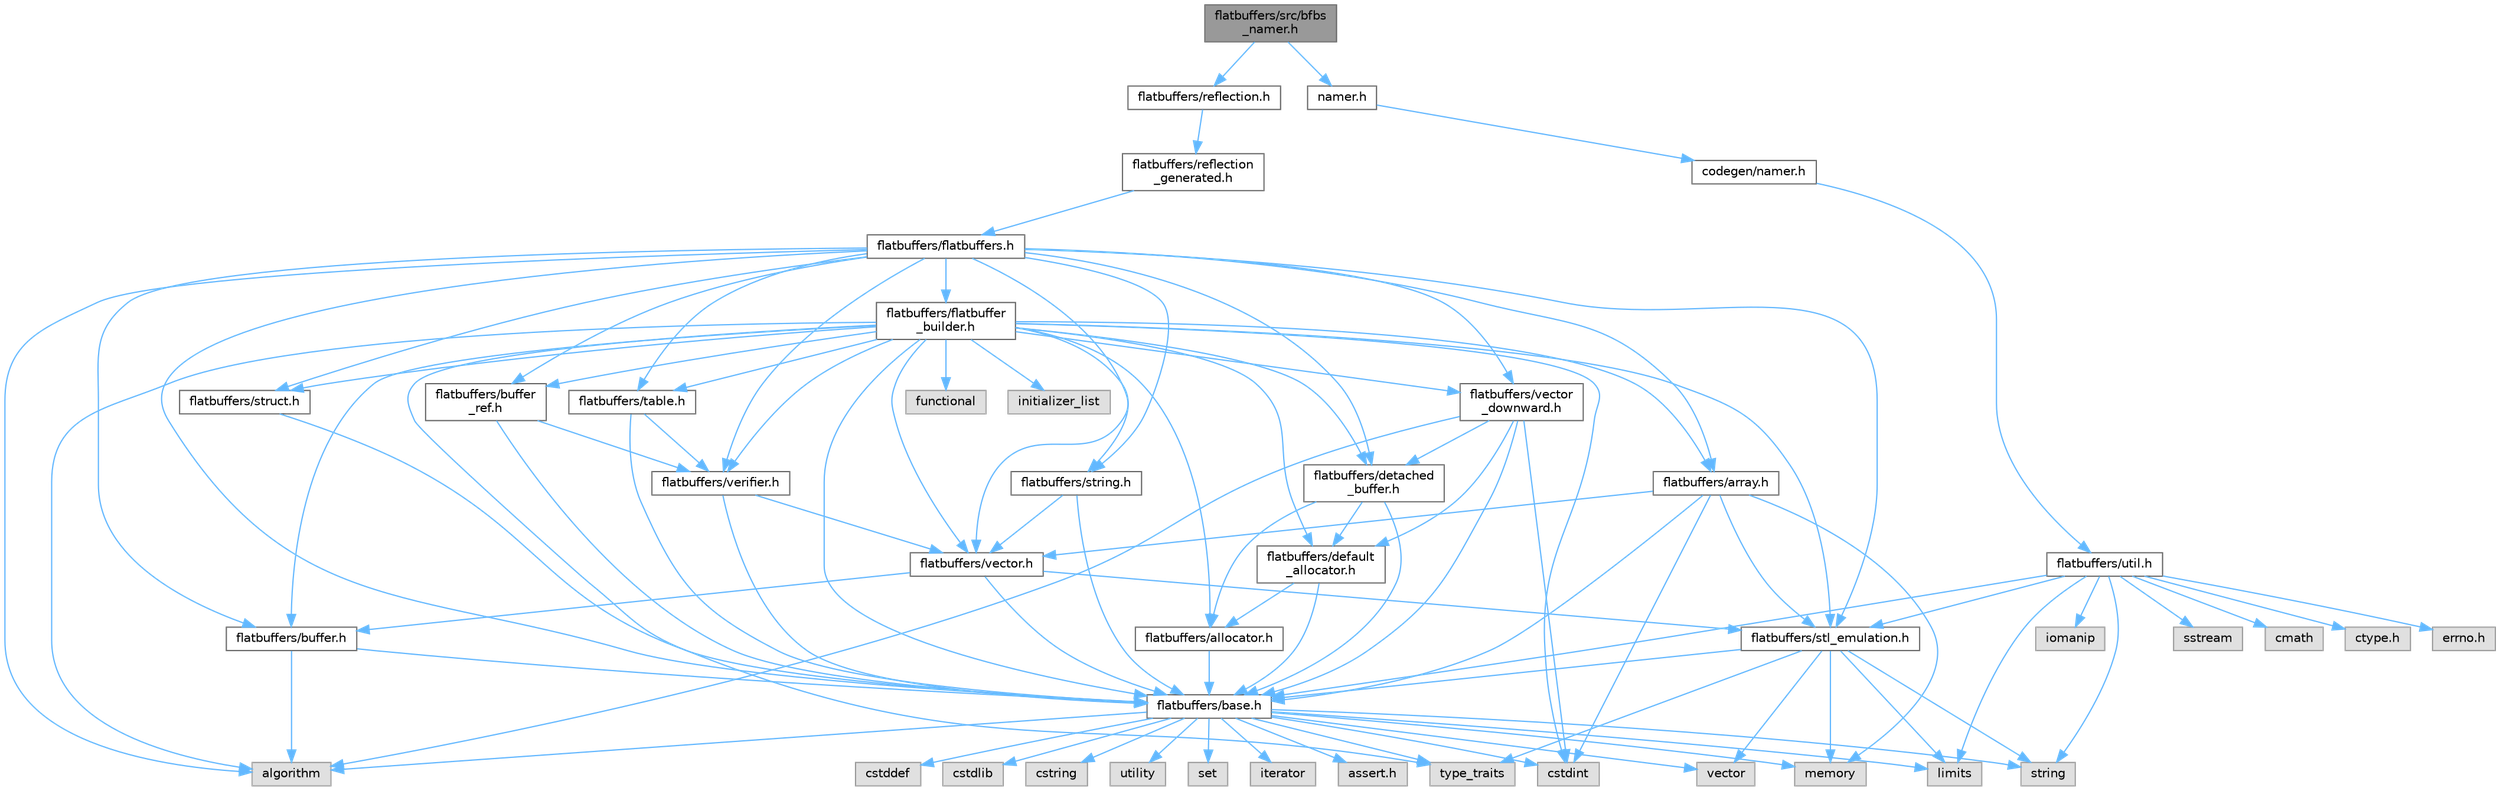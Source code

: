 digraph "flatbuffers/src/bfbs_namer.h"
{
 // LATEX_PDF_SIZE
  bgcolor="transparent";
  edge [fontname=Helvetica,fontsize=10,labelfontname=Helvetica,labelfontsize=10];
  node [fontname=Helvetica,fontsize=10,shape=box,height=0.2,width=0.4];
  Node1 [id="Node000001",label="flatbuffers/src/bfbs\l_namer.h",height=0.2,width=0.4,color="gray40", fillcolor="grey60", style="filled", fontcolor="black",tooltip=" "];
  Node1 -> Node2 [id="edge1_Node000001_Node000002",color="steelblue1",style="solid",tooltip=" "];
  Node2 [id="Node000002",label="flatbuffers/reflection.h",height=0.2,width=0.4,color="grey40", fillcolor="white", style="filled",URL="$reflection_8h.html",tooltip=" "];
  Node2 -> Node3 [id="edge2_Node000002_Node000003",color="steelblue1",style="solid",tooltip=" "];
  Node3 [id="Node000003",label="flatbuffers/reflection\l_generated.h",height=0.2,width=0.4,color="grey40", fillcolor="white", style="filled",URL="$reflection__generated_8h.html",tooltip=" "];
  Node3 -> Node4 [id="edge3_Node000003_Node000004",color="steelblue1",style="solid",tooltip=" "];
  Node4 [id="Node000004",label="flatbuffers/flatbuffers.h",height=0.2,width=0.4,color="grey40", fillcolor="white", style="filled",URL="$flatbuffers_8h.html",tooltip=" "];
  Node4 -> Node5 [id="edge4_Node000004_Node000005",color="steelblue1",style="solid",tooltip=" "];
  Node5 [id="Node000005",label="algorithm",height=0.2,width=0.4,color="grey60", fillcolor="#E0E0E0", style="filled",tooltip=" "];
  Node4 -> Node6 [id="edge5_Node000004_Node000006",color="steelblue1",style="solid",tooltip=" "];
  Node6 [id="Node000006",label="flatbuffers/array.h",height=0.2,width=0.4,color="grey40", fillcolor="white", style="filled",URL="$array_8h.html",tooltip=" "];
  Node6 -> Node7 [id="edge6_Node000006_Node000007",color="steelblue1",style="solid",tooltip=" "];
  Node7 [id="Node000007",label="cstdint",height=0.2,width=0.4,color="grey60", fillcolor="#E0E0E0", style="filled",tooltip=" "];
  Node6 -> Node8 [id="edge7_Node000006_Node000008",color="steelblue1",style="solid",tooltip=" "];
  Node8 [id="Node000008",label="memory",height=0.2,width=0.4,color="grey60", fillcolor="#E0E0E0", style="filled",tooltip=" "];
  Node6 -> Node9 [id="edge8_Node000006_Node000009",color="steelblue1",style="solid",tooltip=" "];
  Node9 [id="Node000009",label="flatbuffers/base.h",height=0.2,width=0.4,color="grey40", fillcolor="white", style="filled",URL="$base_8h.html",tooltip=" "];
  Node9 -> Node10 [id="edge9_Node000009_Node000010",color="steelblue1",style="solid",tooltip=" "];
  Node10 [id="Node000010",label="assert.h",height=0.2,width=0.4,color="grey60", fillcolor="#E0E0E0", style="filled",tooltip=" "];
  Node9 -> Node7 [id="edge10_Node000009_Node000007",color="steelblue1",style="solid",tooltip=" "];
  Node9 -> Node11 [id="edge11_Node000009_Node000011",color="steelblue1",style="solid",tooltip=" "];
  Node11 [id="Node000011",label="cstddef",height=0.2,width=0.4,color="grey60", fillcolor="#E0E0E0", style="filled",tooltip=" "];
  Node9 -> Node12 [id="edge12_Node000009_Node000012",color="steelblue1",style="solid",tooltip=" "];
  Node12 [id="Node000012",label="cstdlib",height=0.2,width=0.4,color="grey60", fillcolor="#E0E0E0", style="filled",tooltip=" "];
  Node9 -> Node13 [id="edge13_Node000009_Node000013",color="steelblue1",style="solid",tooltip=" "];
  Node13 [id="Node000013",label="cstring",height=0.2,width=0.4,color="grey60", fillcolor="#E0E0E0", style="filled",tooltip=" "];
  Node9 -> Node14 [id="edge14_Node000009_Node000014",color="steelblue1",style="solid",tooltip=" "];
  Node14 [id="Node000014",label="utility",height=0.2,width=0.4,color="grey60", fillcolor="#E0E0E0", style="filled",tooltip=" "];
  Node9 -> Node15 [id="edge15_Node000009_Node000015",color="steelblue1",style="solid",tooltip=" "];
  Node15 [id="Node000015",label="string",height=0.2,width=0.4,color="grey60", fillcolor="#E0E0E0", style="filled",tooltip=" "];
  Node9 -> Node16 [id="edge16_Node000009_Node000016",color="steelblue1",style="solid",tooltip=" "];
  Node16 [id="Node000016",label="type_traits",height=0.2,width=0.4,color="grey60", fillcolor="#E0E0E0", style="filled",tooltip=" "];
  Node9 -> Node17 [id="edge17_Node000009_Node000017",color="steelblue1",style="solid",tooltip=" "];
  Node17 [id="Node000017",label="vector",height=0.2,width=0.4,color="grey60", fillcolor="#E0E0E0", style="filled",tooltip=" "];
  Node9 -> Node18 [id="edge18_Node000009_Node000018",color="steelblue1",style="solid",tooltip=" "];
  Node18 [id="Node000018",label="set",height=0.2,width=0.4,color="grey60", fillcolor="#E0E0E0", style="filled",tooltip=" "];
  Node9 -> Node5 [id="edge19_Node000009_Node000005",color="steelblue1",style="solid",tooltip=" "];
  Node9 -> Node19 [id="edge20_Node000009_Node000019",color="steelblue1",style="solid",tooltip=" "];
  Node19 [id="Node000019",label="limits",height=0.2,width=0.4,color="grey60", fillcolor="#E0E0E0", style="filled",tooltip=" "];
  Node9 -> Node20 [id="edge21_Node000009_Node000020",color="steelblue1",style="solid",tooltip=" "];
  Node20 [id="Node000020",label="iterator",height=0.2,width=0.4,color="grey60", fillcolor="#E0E0E0", style="filled",tooltip=" "];
  Node9 -> Node8 [id="edge22_Node000009_Node000008",color="steelblue1",style="solid",tooltip=" "];
  Node6 -> Node21 [id="edge23_Node000006_Node000021",color="steelblue1",style="solid",tooltip=" "];
  Node21 [id="Node000021",label="flatbuffers/stl_emulation.h",height=0.2,width=0.4,color="grey40", fillcolor="white", style="filled",URL="$stl__emulation_8h.html",tooltip=" "];
  Node21 -> Node9 [id="edge24_Node000021_Node000009",color="steelblue1",style="solid",tooltip=" "];
  Node21 -> Node15 [id="edge25_Node000021_Node000015",color="steelblue1",style="solid",tooltip=" "];
  Node21 -> Node16 [id="edge26_Node000021_Node000016",color="steelblue1",style="solid",tooltip=" "];
  Node21 -> Node17 [id="edge27_Node000021_Node000017",color="steelblue1",style="solid",tooltip=" "];
  Node21 -> Node8 [id="edge28_Node000021_Node000008",color="steelblue1",style="solid",tooltip=" "];
  Node21 -> Node19 [id="edge29_Node000021_Node000019",color="steelblue1",style="solid",tooltip=" "];
  Node6 -> Node22 [id="edge30_Node000006_Node000022",color="steelblue1",style="solid",tooltip=" "];
  Node22 [id="Node000022",label="flatbuffers/vector.h",height=0.2,width=0.4,color="grey40", fillcolor="white", style="filled",URL="$vector_8h.html",tooltip=" "];
  Node22 -> Node9 [id="edge31_Node000022_Node000009",color="steelblue1",style="solid",tooltip=" "];
  Node22 -> Node23 [id="edge32_Node000022_Node000023",color="steelblue1",style="solid",tooltip=" "];
  Node23 [id="Node000023",label="flatbuffers/buffer.h",height=0.2,width=0.4,color="grey40", fillcolor="white", style="filled",URL="$buffer_8h.html",tooltip=" "];
  Node23 -> Node5 [id="edge33_Node000023_Node000005",color="steelblue1",style="solid",tooltip=" "];
  Node23 -> Node9 [id="edge34_Node000023_Node000009",color="steelblue1",style="solid",tooltip=" "];
  Node22 -> Node21 [id="edge35_Node000022_Node000021",color="steelblue1",style="solid",tooltip=" "];
  Node4 -> Node9 [id="edge36_Node000004_Node000009",color="steelblue1",style="solid",tooltip=" "];
  Node4 -> Node23 [id="edge37_Node000004_Node000023",color="steelblue1",style="solid",tooltip=" "];
  Node4 -> Node24 [id="edge38_Node000004_Node000024",color="steelblue1",style="solid",tooltip=" "];
  Node24 [id="Node000024",label="flatbuffers/buffer\l_ref.h",height=0.2,width=0.4,color="grey40", fillcolor="white", style="filled",URL="$buffer__ref_8h.html",tooltip=" "];
  Node24 -> Node9 [id="edge39_Node000024_Node000009",color="steelblue1",style="solid",tooltip=" "];
  Node24 -> Node25 [id="edge40_Node000024_Node000025",color="steelblue1",style="solid",tooltip=" "];
  Node25 [id="Node000025",label="flatbuffers/verifier.h",height=0.2,width=0.4,color="grey40", fillcolor="white", style="filled",URL="$verifier_8h.html",tooltip=" "];
  Node25 -> Node9 [id="edge41_Node000025_Node000009",color="steelblue1",style="solid",tooltip=" "];
  Node25 -> Node22 [id="edge42_Node000025_Node000022",color="steelblue1",style="solid",tooltip=" "];
  Node4 -> Node26 [id="edge43_Node000004_Node000026",color="steelblue1",style="solid",tooltip=" "];
  Node26 [id="Node000026",label="flatbuffers/detached\l_buffer.h",height=0.2,width=0.4,color="grey40", fillcolor="white", style="filled",URL="$detached__buffer_8h.html",tooltip=" "];
  Node26 -> Node27 [id="edge44_Node000026_Node000027",color="steelblue1",style="solid",tooltip=" "];
  Node27 [id="Node000027",label="flatbuffers/allocator.h",height=0.2,width=0.4,color="grey40", fillcolor="white", style="filled",URL="$allocator_8h.html",tooltip=" "];
  Node27 -> Node9 [id="edge45_Node000027_Node000009",color="steelblue1",style="solid",tooltip=" "];
  Node26 -> Node9 [id="edge46_Node000026_Node000009",color="steelblue1",style="solid",tooltip=" "];
  Node26 -> Node28 [id="edge47_Node000026_Node000028",color="steelblue1",style="solid",tooltip=" "];
  Node28 [id="Node000028",label="flatbuffers/default\l_allocator.h",height=0.2,width=0.4,color="grey40", fillcolor="white", style="filled",URL="$default__allocator_8h.html",tooltip=" "];
  Node28 -> Node27 [id="edge48_Node000028_Node000027",color="steelblue1",style="solid",tooltip=" "];
  Node28 -> Node9 [id="edge49_Node000028_Node000009",color="steelblue1",style="solid",tooltip=" "];
  Node4 -> Node29 [id="edge50_Node000004_Node000029",color="steelblue1",style="solid",tooltip=" "];
  Node29 [id="Node000029",label="flatbuffers/flatbuffer\l_builder.h",height=0.2,width=0.4,color="grey40", fillcolor="white", style="filled",URL="$flatbuffer__builder_8h.html",tooltip=" "];
  Node29 -> Node5 [id="edge51_Node000029_Node000005",color="steelblue1",style="solid",tooltip=" "];
  Node29 -> Node7 [id="edge52_Node000029_Node000007",color="steelblue1",style="solid",tooltip=" "];
  Node29 -> Node30 [id="edge53_Node000029_Node000030",color="steelblue1",style="solid",tooltip=" "];
  Node30 [id="Node000030",label="functional",height=0.2,width=0.4,color="grey60", fillcolor="#E0E0E0", style="filled",tooltip=" "];
  Node29 -> Node31 [id="edge54_Node000029_Node000031",color="steelblue1",style="solid",tooltip=" "];
  Node31 [id="Node000031",label="initializer_list",height=0.2,width=0.4,color="grey60", fillcolor="#E0E0E0", style="filled",tooltip=" "];
  Node29 -> Node16 [id="edge55_Node000029_Node000016",color="steelblue1",style="solid",tooltip=" "];
  Node29 -> Node27 [id="edge56_Node000029_Node000027",color="steelblue1",style="solid",tooltip=" "];
  Node29 -> Node6 [id="edge57_Node000029_Node000006",color="steelblue1",style="solid",tooltip=" "];
  Node29 -> Node9 [id="edge58_Node000029_Node000009",color="steelblue1",style="solid",tooltip=" "];
  Node29 -> Node23 [id="edge59_Node000029_Node000023",color="steelblue1",style="solid",tooltip=" "];
  Node29 -> Node24 [id="edge60_Node000029_Node000024",color="steelblue1",style="solid",tooltip=" "];
  Node29 -> Node28 [id="edge61_Node000029_Node000028",color="steelblue1",style="solid",tooltip=" "];
  Node29 -> Node26 [id="edge62_Node000029_Node000026",color="steelblue1",style="solid",tooltip=" "];
  Node29 -> Node21 [id="edge63_Node000029_Node000021",color="steelblue1",style="solid",tooltip=" "];
  Node29 -> Node32 [id="edge64_Node000029_Node000032",color="steelblue1",style="solid",tooltip=" "];
  Node32 [id="Node000032",label="flatbuffers/string.h",height=0.2,width=0.4,color="grey40", fillcolor="white", style="filled",URL="$string_8h.html",tooltip=" "];
  Node32 -> Node9 [id="edge65_Node000032_Node000009",color="steelblue1",style="solid",tooltip=" "];
  Node32 -> Node22 [id="edge66_Node000032_Node000022",color="steelblue1",style="solid",tooltip=" "];
  Node29 -> Node33 [id="edge67_Node000029_Node000033",color="steelblue1",style="solid",tooltip=" "];
  Node33 [id="Node000033",label="flatbuffers/struct.h",height=0.2,width=0.4,color="grey40", fillcolor="white", style="filled",URL="$struct_8h.html",tooltip=" "];
  Node33 -> Node9 [id="edge68_Node000033_Node000009",color="steelblue1",style="solid",tooltip=" "];
  Node29 -> Node34 [id="edge69_Node000029_Node000034",color="steelblue1",style="solid",tooltip=" "];
  Node34 [id="Node000034",label="flatbuffers/table.h",height=0.2,width=0.4,color="grey40", fillcolor="white", style="filled",URL="$table_8h.html",tooltip=" "];
  Node34 -> Node9 [id="edge70_Node000034_Node000009",color="steelblue1",style="solid",tooltip=" "];
  Node34 -> Node25 [id="edge71_Node000034_Node000025",color="steelblue1",style="solid",tooltip=" "];
  Node29 -> Node22 [id="edge72_Node000029_Node000022",color="steelblue1",style="solid",tooltip=" "];
  Node29 -> Node35 [id="edge73_Node000029_Node000035",color="steelblue1",style="solid",tooltip=" "];
  Node35 [id="Node000035",label="flatbuffers/vector\l_downward.h",height=0.2,width=0.4,color="grey40", fillcolor="white", style="filled",URL="$vector__downward_8h.html",tooltip=" "];
  Node35 -> Node5 [id="edge74_Node000035_Node000005",color="steelblue1",style="solid",tooltip=" "];
  Node35 -> Node7 [id="edge75_Node000035_Node000007",color="steelblue1",style="solid",tooltip=" "];
  Node35 -> Node9 [id="edge76_Node000035_Node000009",color="steelblue1",style="solid",tooltip=" "];
  Node35 -> Node28 [id="edge77_Node000035_Node000028",color="steelblue1",style="solid",tooltip=" "];
  Node35 -> Node26 [id="edge78_Node000035_Node000026",color="steelblue1",style="solid",tooltip=" "];
  Node29 -> Node25 [id="edge79_Node000029_Node000025",color="steelblue1",style="solid",tooltip=" "];
  Node4 -> Node21 [id="edge80_Node000004_Node000021",color="steelblue1",style="solid",tooltip=" "];
  Node4 -> Node32 [id="edge81_Node000004_Node000032",color="steelblue1",style="solid",tooltip=" "];
  Node4 -> Node33 [id="edge82_Node000004_Node000033",color="steelblue1",style="solid",tooltip=" "];
  Node4 -> Node34 [id="edge83_Node000004_Node000034",color="steelblue1",style="solid",tooltip=" "];
  Node4 -> Node22 [id="edge84_Node000004_Node000022",color="steelblue1",style="solid",tooltip=" "];
  Node4 -> Node35 [id="edge85_Node000004_Node000035",color="steelblue1",style="solid",tooltip=" "];
  Node4 -> Node25 [id="edge86_Node000004_Node000025",color="steelblue1",style="solid",tooltip=" "];
  Node1 -> Node36 [id="edge87_Node000001_Node000036",color="steelblue1",style="solid",tooltip=" "];
  Node36 [id="Node000036",label="namer.h",height=0.2,width=0.4,color="grey40", fillcolor="white", style="filled",URL="$src_2namer_8h.html",tooltip=" "];
  Node36 -> Node37 [id="edge88_Node000036_Node000037",color="steelblue1",style="solid",tooltip=" "];
  Node37 [id="Node000037",label="codegen/namer.h",height=0.2,width=0.4,color="grey40", fillcolor="white", style="filled",URL="$include_2codegen_2namer_8h.html",tooltip=" "];
  Node37 -> Node38 [id="edge89_Node000037_Node000038",color="steelblue1",style="solid",tooltip=" "];
  Node38 [id="Node000038",label="flatbuffers/util.h",height=0.2,width=0.4,color="grey40", fillcolor="white", style="filled",URL="$util_8h.html",tooltip=" "];
  Node38 -> Node39 [id="edge90_Node000038_Node000039",color="steelblue1",style="solid",tooltip=" "];
  Node39 [id="Node000039",label="ctype.h",height=0.2,width=0.4,color="grey60", fillcolor="#E0E0E0", style="filled",tooltip=" "];
  Node38 -> Node40 [id="edge91_Node000038_Node000040",color="steelblue1",style="solid",tooltip=" "];
  Node40 [id="Node000040",label="errno.h",height=0.2,width=0.4,color="grey60", fillcolor="#E0E0E0", style="filled",tooltip=" "];
  Node38 -> Node9 [id="edge92_Node000038_Node000009",color="steelblue1",style="solid",tooltip=" "];
  Node38 -> Node21 [id="edge93_Node000038_Node000021",color="steelblue1",style="solid",tooltip=" "];
  Node38 -> Node41 [id="edge94_Node000038_Node000041",color="steelblue1",style="solid",tooltip=" "];
  Node41 [id="Node000041",label="iomanip",height=0.2,width=0.4,color="grey60", fillcolor="#E0E0E0", style="filled",tooltip=" "];
  Node38 -> Node42 [id="edge95_Node000038_Node000042",color="steelblue1",style="solid",tooltip=" "];
  Node42 [id="Node000042",label="sstream",height=0.2,width=0.4,color="grey60", fillcolor="#E0E0E0", style="filled",tooltip=" "];
  Node38 -> Node43 [id="edge96_Node000038_Node000043",color="steelblue1",style="solid",tooltip=" "];
  Node43 [id="Node000043",label="cmath",height=0.2,width=0.4,color="grey60", fillcolor="#E0E0E0", style="filled",tooltip=" "];
  Node38 -> Node19 [id="edge97_Node000038_Node000019",color="steelblue1",style="solid",tooltip=" "];
  Node38 -> Node15 [id="edge98_Node000038_Node000015",color="steelblue1",style="solid",tooltip=" "];
}
